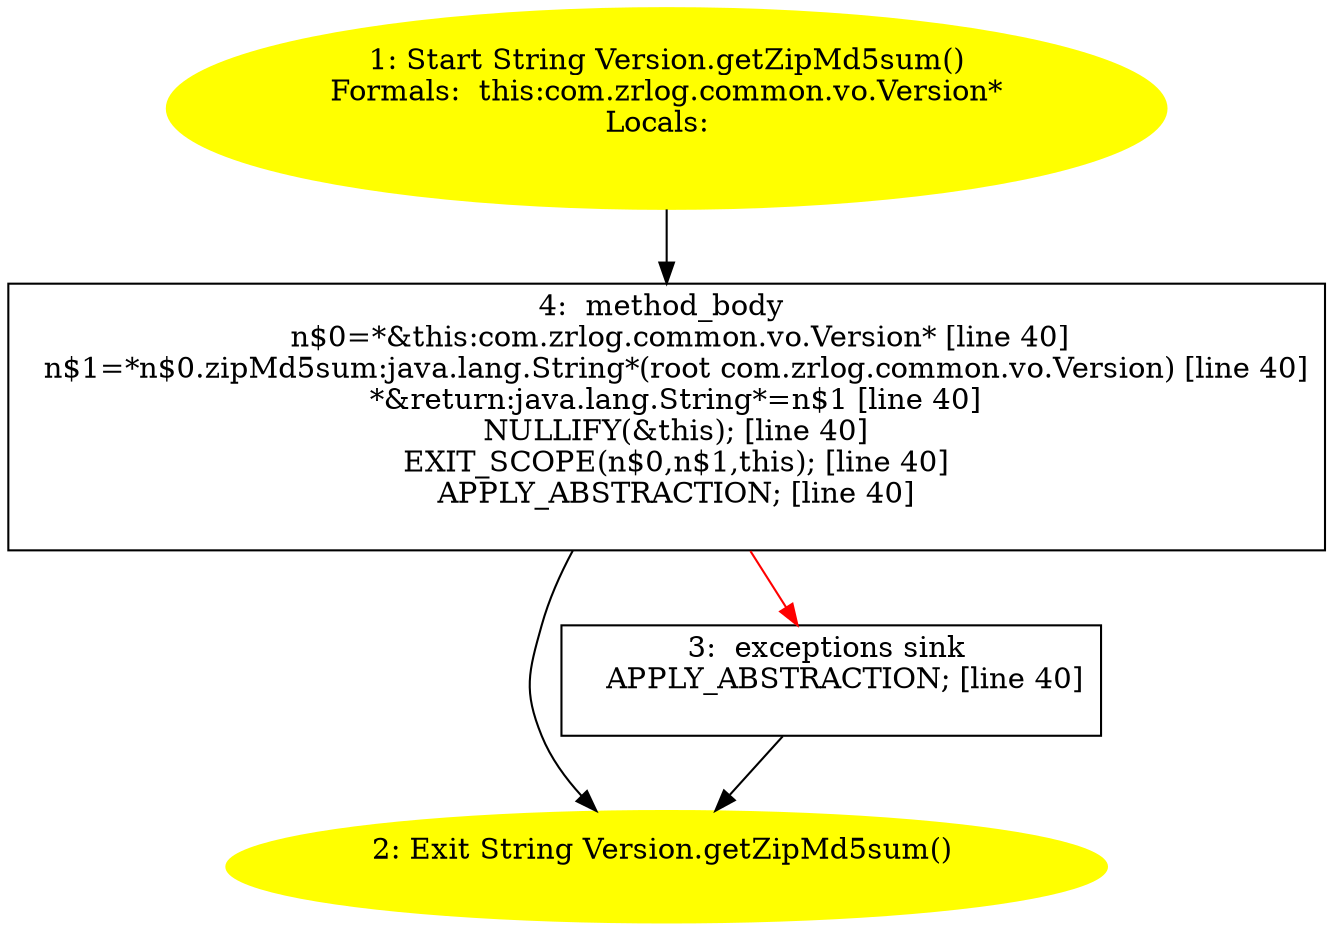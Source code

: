 /* @generated */
digraph cfg {
"com.zrlog.common.vo.Version.getZipMd5sum():java.lang.String.94d264f12afca81e389cdcc158056a38_1" [label="1: Start String Version.getZipMd5sum()\nFormals:  this:com.zrlog.common.vo.Version*\nLocals:  \n  " color=yellow style=filled]
	

	 "com.zrlog.common.vo.Version.getZipMd5sum():java.lang.String.94d264f12afca81e389cdcc158056a38_1" -> "com.zrlog.common.vo.Version.getZipMd5sum():java.lang.String.94d264f12afca81e389cdcc158056a38_4" ;
"com.zrlog.common.vo.Version.getZipMd5sum():java.lang.String.94d264f12afca81e389cdcc158056a38_2" [label="2: Exit String Version.getZipMd5sum() \n  " color=yellow style=filled]
	

"com.zrlog.common.vo.Version.getZipMd5sum():java.lang.String.94d264f12afca81e389cdcc158056a38_3" [label="3:  exceptions sink \n   APPLY_ABSTRACTION; [line 40]\n " shape="box"]
	

	 "com.zrlog.common.vo.Version.getZipMd5sum():java.lang.String.94d264f12afca81e389cdcc158056a38_3" -> "com.zrlog.common.vo.Version.getZipMd5sum():java.lang.String.94d264f12afca81e389cdcc158056a38_2" ;
"com.zrlog.common.vo.Version.getZipMd5sum():java.lang.String.94d264f12afca81e389cdcc158056a38_4" [label="4:  method_body \n   n$0=*&this:com.zrlog.common.vo.Version* [line 40]\n  n$1=*n$0.zipMd5sum:java.lang.String*(root com.zrlog.common.vo.Version) [line 40]\n  *&return:java.lang.String*=n$1 [line 40]\n  NULLIFY(&this); [line 40]\n  EXIT_SCOPE(n$0,n$1,this); [line 40]\n  APPLY_ABSTRACTION; [line 40]\n " shape="box"]
	

	 "com.zrlog.common.vo.Version.getZipMd5sum():java.lang.String.94d264f12afca81e389cdcc158056a38_4" -> "com.zrlog.common.vo.Version.getZipMd5sum():java.lang.String.94d264f12afca81e389cdcc158056a38_2" ;
	 "com.zrlog.common.vo.Version.getZipMd5sum():java.lang.String.94d264f12afca81e389cdcc158056a38_4" -> "com.zrlog.common.vo.Version.getZipMd5sum():java.lang.String.94d264f12afca81e389cdcc158056a38_3" [color="red" ];
}
